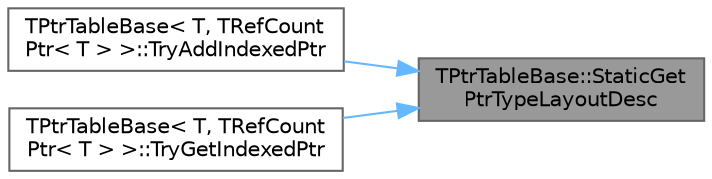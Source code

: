 digraph "TPtrTableBase::StaticGetPtrTypeLayoutDesc"
{
 // INTERACTIVE_SVG=YES
 // LATEX_PDF_SIZE
  bgcolor="transparent";
  edge [fontname=Helvetica,fontsize=10,labelfontname=Helvetica,labelfontsize=10];
  node [fontname=Helvetica,fontsize=10,shape=box,height=0.2,width=0.4];
  rankdir="RL";
  Node1 [id="Node000001",label="TPtrTableBase::StaticGet\lPtrTypeLayoutDesc",height=0.2,width=0.4,color="gray40", fillcolor="grey60", style="filled", fontcolor="black",tooltip=" "];
  Node1 -> Node2 [id="edge1_Node000001_Node000002",dir="back",color="steelblue1",style="solid",tooltip=" "];
  Node2 [id="Node000002",label="TPtrTableBase\< T, TRefCount\lPtr\< T \> \>::TryAddIndexedPtr",height=0.2,width=0.4,color="grey40", fillcolor="white", style="filled",URL="$dd/d29/classTPtrTableBase.html#a1f049d7456cd00341d4a687718a84bdf",tooltip=" "];
  Node1 -> Node3 [id="edge2_Node000001_Node000003",dir="back",color="steelblue1",style="solid",tooltip=" "];
  Node3 [id="Node000003",label="TPtrTableBase\< T, TRefCount\lPtr\< T \> \>::TryGetIndexedPtr",height=0.2,width=0.4,color="grey40", fillcolor="white", style="filled",URL="$dd/d29/classTPtrTableBase.html#a95b84e8eb0d02ec60e9e622e2fdbcbcb",tooltip=" "];
}
